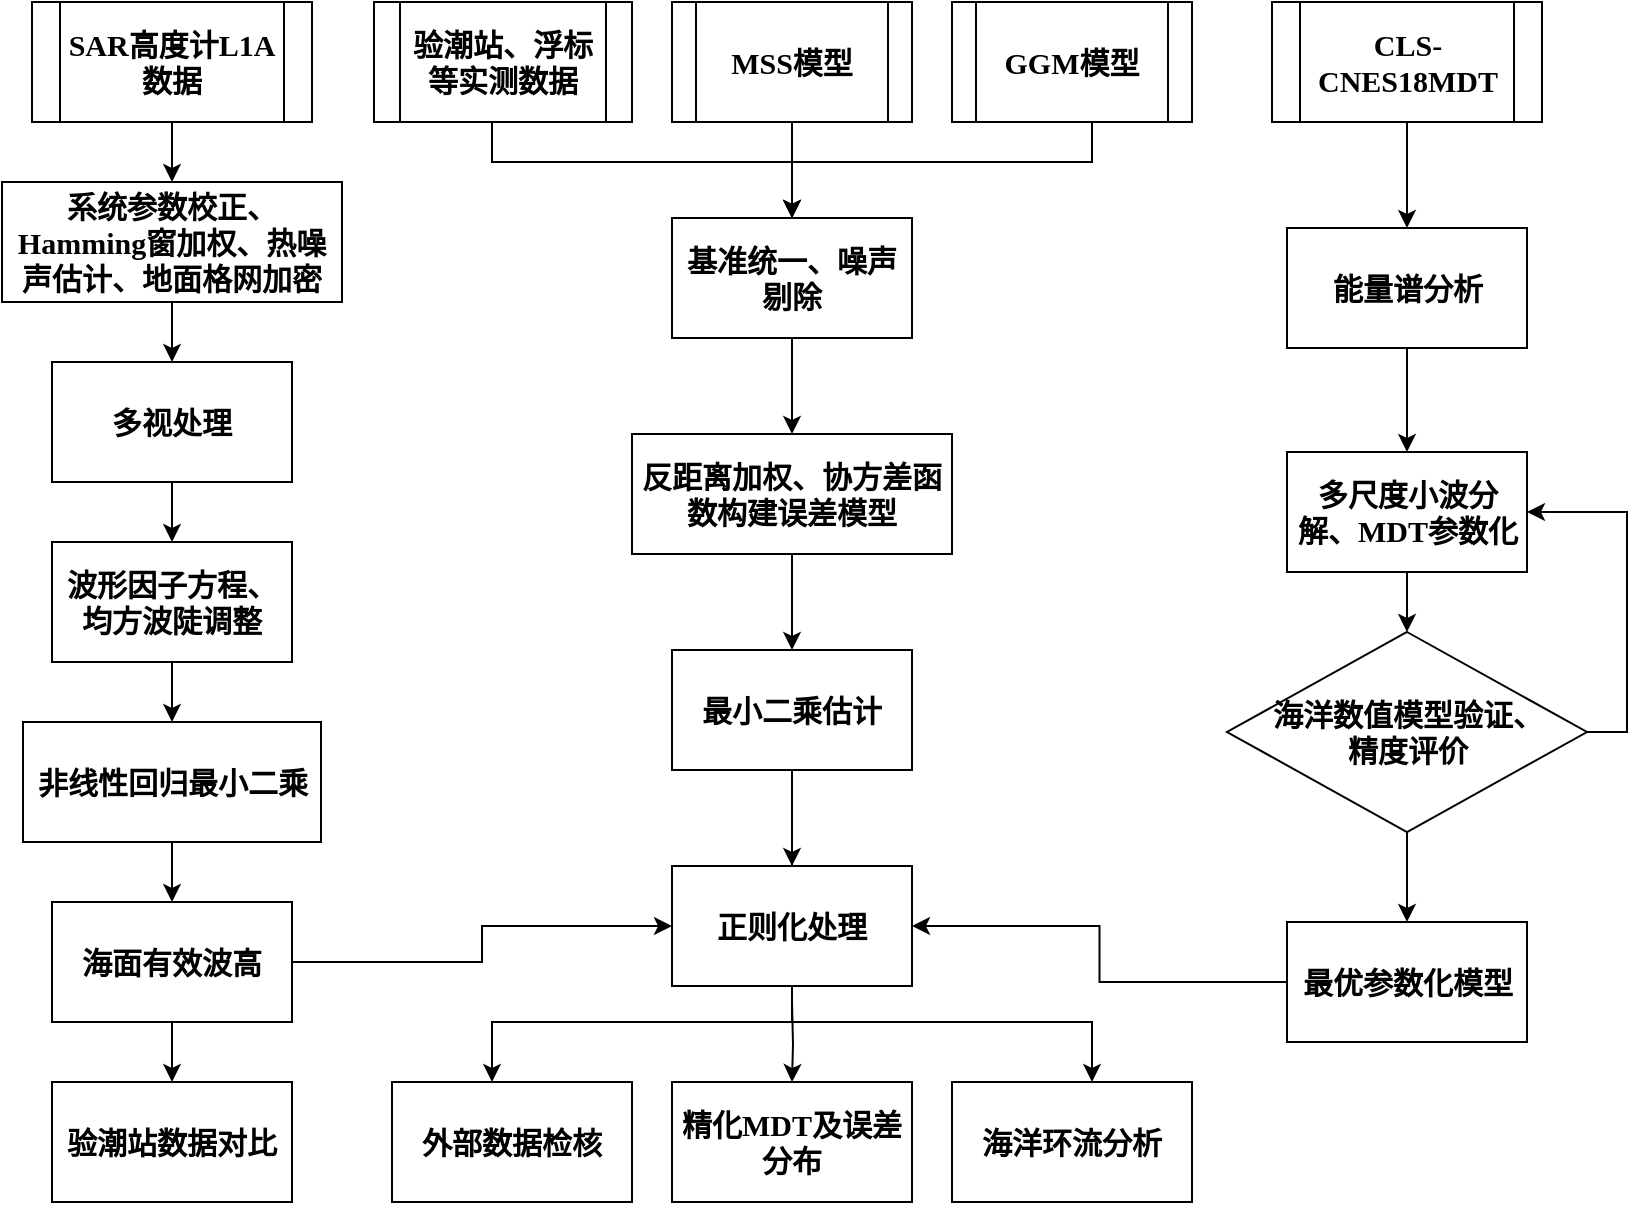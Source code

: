<mxfile version="12.9.6" type="github">
  <diagram id="_5CkWuqMf3LJzgiGWqKs" name="Page-1">
    <mxGraphModel dx="898" dy="482" grid="1" gridSize="10" guides="1" tooltips="1" connect="1" arrows="1" fold="1" page="1" pageScale="1" pageWidth="850" pageHeight="1100" math="0" shadow="0">
      <root>
        <mxCell id="0" />
        <mxCell id="1" parent="0" />
        <mxCell id="XMBS7pqL-egp5hLZ02eN-5" value="" style="edgeStyle=orthogonalEdgeStyle;rounded=0;orthogonalLoop=1;jettySize=auto;html=1;fontFamily=Times New Roman;fontStyle=1;fontSize=15;" parent="1" source="XMBS7pqL-egp5hLZ02eN-1" target="XMBS7pqL-egp5hLZ02eN-4" edge="1">
          <mxGeometry relative="1" as="geometry" />
        </mxCell>
        <mxCell id="XMBS7pqL-egp5hLZ02eN-1" value="SAR高度计L1A数据" style="shape=process;whiteSpace=wrap;html=1;backgroundOutline=1;fontFamily=Times New Roman;fontStyle=1;fontSize=15;" parent="1" vertex="1">
          <mxGeometry x="49" y="30" width="140" height="60" as="geometry" />
        </mxCell>
        <mxCell id="XMBS7pqL-egp5hLZ02eN-7" value="" style="edgeStyle=orthogonalEdgeStyle;rounded=0;orthogonalLoop=1;jettySize=auto;html=1;fontFamily=Times New Roman;fontStyle=1;fontSize=15;" parent="1" source="XMBS7pqL-egp5hLZ02eN-4" target="XMBS7pqL-egp5hLZ02eN-6" edge="1">
          <mxGeometry relative="1" as="geometry" />
        </mxCell>
        <mxCell id="XMBS7pqL-egp5hLZ02eN-4" value="系统参数校正、Hamming窗加权、热噪声估计、地面格网加密" style="rounded=0;whiteSpace=wrap;html=1;fontFamily=Times New Roman;fontStyle=1;fontSize=15;" parent="1" vertex="1">
          <mxGeometry x="34" y="120" width="170" height="60" as="geometry" />
        </mxCell>
        <mxCell id="XMBS7pqL-egp5hLZ02eN-9" value="" style="edgeStyle=orthogonalEdgeStyle;rounded=0;orthogonalLoop=1;jettySize=auto;html=1;fontFamily=Times New Roman;fontStyle=1;fontSize=15;" parent="1" source="XMBS7pqL-egp5hLZ02eN-6" target="XMBS7pqL-egp5hLZ02eN-8" edge="1">
          <mxGeometry relative="1" as="geometry" />
        </mxCell>
        <mxCell id="XMBS7pqL-egp5hLZ02eN-6" value="&lt;span style=&quot;white-space: normal; font-size: 15px;&quot;&gt;多视处理&lt;/span&gt;" style="rounded=0;whiteSpace=wrap;html=1;fontFamily=Times New Roman;fontStyle=1;fontSize=15;" parent="1" vertex="1">
          <mxGeometry x="59" y="210" width="120" height="60" as="geometry" />
        </mxCell>
        <mxCell id="XMBS7pqL-egp5hLZ02eN-11" value="" style="edgeStyle=orthogonalEdgeStyle;rounded=0;orthogonalLoop=1;jettySize=auto;html=1;fontFamily=Times New Roman;fontStyle=1;fontSize=15;" parent="1" source="XMBS7pqL-egp5hLZ02eN-8" target="XMBS7pqL-egp5hLZ02eN-10" edge="1">
          <mxGeometry relative="1" as="geometry" />
        </mxCell>
        <mxCell id="XMBS7pqL-egp5hLZ02eN-8" value="&lt;span style=&quot;white-space: normal; font-size: 15px;&quot;&gt;波形因子方程、均方波陡调整&lt;/span&gt;" style="rounded=0;whiteSpace=wrap;html=1;fontFamily=Times New Roman;fontStyle=1;fontSize=15;" parent="1" vertex="1">
          <mxGeometry x="59" y="300" width="120" height="60" as="geometry" />
        </mxCell>
        <mxCell id="XMBS7pqL-egp5hLZ02eN-13" value="" style="edgeStyle=orthogonalEdgeStyle;rounded=0;orthogonalLoop=1;jettySize=auto;html=1;fontFamily=Times New Roman;fontStyle=1;fontSize=15;" parent="1" source="XMBS7pqL-egp5hLZ02eN-10" target="XMBS7pqL-egp5hLZ02eN-12" edge="1">
          <mxGeometry relative="1" as="geometry" />
        </mxCell>
        <mxCell id="XMBS7pqL-egp5hLZ02eN-10" value="&lt;span style=&quot;white-space: normal; font-size: 15px;&quot;&gt;非线性回归最小二乘&lt;/span&gt;" style="rounded=0;whiteSpace=wrap;html=1;fontFamily=Times New Roman;fontStyle=1;fontSize=15;" parent="1" vertex="1">
          <mxGeometry x="44.5" y="390" width="149" height="60" as="geometry" />
        </mxCell>
        <mxCell id="XMBS7pqL-egp5hLZ02eN-15" value="" style="edgeStyle=orthogonalEdgeStyle;rounded=0;orthogonalLoop=1;jettySize=auto;html=1;fontFamily=Times New Roman;fontStyle=1;fontSize=15;" parent="1" source="XMBS7pqL-egp5hLZ02eN-12" target="XMBS7pqL-egp5hLZ02eN-14" edge="1">
          <mxGeometry relative="1" as="geometry" />
        </mxCell>
        <mxCell id="XMBS7pqL-egp5hLZ02eN-12" value="&lt;span style=&quot;white-space: normal; font-size: 15px;&quot;&gt;海面有效波高&lt;/span&gt;" style="rounded=0;whiteSpace=wrap;html=1;fontFamily=Times New Roman;fontStyle=1;fontSize=15;" parent="1" vertex="1">
          <mxGeometry x="59" y="480" width="120" height="60" as="geometry" />
        </mxCell>
        <mxCell id="XMBS7pqL-egp5hLZ02eN-57" style="edgeStyle=orthogonalEdgeStyle;rounded=0;orthogonalLoop=1;jettySize=auto;html=1;entryX=0;entryY=0.5;entryDx=0;entryDy=0;exitX=1;exitY=0.5;exitDx=0;exitDy=0;fontFamily=Times New Roman;fontStyle=1;fontSize=15;" parent="1" source="XMBS7pqL-egp5hLZ02eN-12" target="j7Tv1Ie19FKrfCCoHS4v-1" edge="1">
          <mxGeometry relative="1" as="geometry" />
        </mxCell>
        <mxCell id="XMBS7pqL-egp5hLZ02eN-14" value="&lt;span style=&quot;white-space: normal; font-size: 15px;&quot;&gt;验潮站数据对比&lt;/span&gt;" style="rounded=0;whiteSpace=wrap;html=1;fontFamily=Times New Roman;fontStyle=1;fontSize=15;" parent="1" vertex="1">
          <mxGeometry x="59" y="570" width="120" height="60" as="geometry" />
        </mxCell>
        <mxCell id="XMBS7pqL-egp5hLZ02eN-58" value="" style="edgeStyle=orthogonalEdgeStyle;rounded=0;orthogonalLoop=1;jettySize=auto;html=1;fontFamily=Times New Roman;fontStyle=1;fontSize=15;" parent="1" source="XMBS7pqL-egp5hLZ02eN-16" target="XMBS7pqL-egp5hLZ02eN-17" edge="1">
          <mxGeometry relative="1" as="geometry" />
        </mxCell>
        <mxCell id="XMBS7pqL-egp5hLZ02eN-16" value="CLS-CNES18MDT" style="shape=process;whiteSpace=wrap;html=1;backgroundOutline=1;fontFamily=Times New Roman;fontStyle=1;fontSize=15;" parent="1" vertex="1">
          <mxGeometry x="669" y="30" width="135" height="60" as="geometry" />
        </mxCell>
        <mxCell id="XMBS7pqL-egp5hLZ02eN-20" value="" style="edgeStyle=orthogonalEdgeStyle;rounded=0;orthogonalLoop=1;jettySize=auto;html=1;fontFamily=Times New Roman;fontStyle=1;fontSize=15;" parent="1" source="XMBS7pqL-egp5hLZ02eN-17" target="XMBS7pqL-egp5hLZ02eN-19" edge="1">
          <mxGeometry relative="1" as="geometry" />
        </mxCell>
        <mxCell id="XMBS7pqL-egp5hLZ02eN-17" value="能量谱分析" style="rounded=0;whiteSpace=wrap;html=1;fontFamily=Times New Roman;fontStyle=1;fontSize=15;" parent="1" vertex="1">
          <mxGeometry x="676.5" y="143" width="120" height="60" as="geometry" />
        </mxCell>
        <mxCell id="XMBS7pqL-egp5hLZ02eN-22" value="" style="edgeStyle=orthogonalEdgeStyle;rounded=0;orthogonalLoop=1;jettySize=auto;html=1;fontFamily=Times New Roman;fontStyle=1;fontSize=15;" parent="1" source="XMBS7pqL-egp5hLZ02eN-19" target="XMBS7pqL-egp5hLZ02eN-21" edge="1">
          <mxGeometry relative="1" as="geometry" />
        </mxCell>
        <mxCell id="XMBS7pqL-egp5hLZ02eN-19" value="多尺度小波分解、MDT参数化" style="rounded=0;whiteSpace=wrap;html=1;fontFamily=Times New Roman;fontStyle=1;fontSize=15;" parent="1" vertex="1">
          <mxGeometry x="676.5" y="255" width="120" height="60" as="geometry" />
        </mxCell>
        <mxCell id="XMBS7pqL-egp5hLZ02eN-24" style="edgeStyle=orthogonalEdgeStyle;rounded=0;orthogonalLoop=1;jettySize=auto;html=1;entryX=1;entryY=0.5;entryDx=0;entryDy=0;exitX=1;exitY=0.5;exitDx=0;exitDy=0;fontFamily=Times New Roman;fontStyle=1;fontSize=15;" parent="1" source="XMBS7pqL-egp5hLZ02eN-21" target="XMBS7pqL-egp5hLZ02eN-19" edge="1">
          <mxGeometry relative="1" as="geometry" />
        </mxCell>
        <mxCell id="XMBS7pqL-egp5hLZ02eN-28" value="" style="edgeStyle=orthogonalEdgeStyle;rounded=0;orthogonalLoop=1;jettySize=auto;html=1;fontFamily=Times New Roman;fontStyle=1;fontSize=15;" parent="1" source="XMBS7pqL-egp5hLZ02eN-21" target="XMBS7pqL-egp5hLZ02eN-27" edge="1">
          <mxGeometry relative="1" as="geometry" />
        </mxCell>
        <mxCell id="XMBS7pqL-egp5hLZ02eN-21" value="海洋数值模型验证、&lt;br style=&quot;font-size: 15px;&quot;&gt;精度评价" style="rhombus;whiteSpace=wrap;html=1;fontFamily=Times New Roman;fontStyle=1;fontSize=15;" parent="1" vertex="1">
          <mxGeometry x="646.5" y="345" width="180" height="100" as="geometry" />
        </mxCell>
        <mxCell id="XMBS7pqL-egp5hLZ02eN-54" style="edgeStyle=orthogonalEdgeStyle;rounded=0;orthogonalLoop=1;jettySize=auto;html=1;entryX=1;entryY=0.5;entryDx=0;entryDy=0;fontFamily=Times New Roman;fontStyle=1;fontSize=15;" parent="1" source="XMBS7pqL-egp5hLZ02eN-27" target="j7Tv1Ie19FKrfCCoHS4v-1" edge="1">
          <mxGeometry relative="1" as="geometry" />
        </mxCell>
        <mxCell id="XMBS7pqL-egp5hLZ02eN-27" value="最优参数化模型" style="rounded=0;whiteSpace=wrap;html=1;fontFamily=Times New Roman;fontStyle=1;fontSize=15;" parent="1" vertex="1">
          <mxGeometry x="676.5" y="490" width="120" height="60" as="geometry" />
        </mxCell>
        <mxCell id="XMBS7pqL-egp5hLZ02eN-51" style="edgeStyle=orthogonalEdgeStyle;rounded=0;orthogonalLoop=1;jettySize=auto;html=1;entryX=0.5;entryY=0;entryDx=0;entryDy=0;fontFamily=Times New Roman;fontStyle=1;fontSize=15;" parent="1" source="XMBS7pqL-egp5hLZ02eN-29" target="XMBS7pqL-egp5hLZ02eN-34" edge="1">
          <mxGeometry relative="1" as="geometry">
            <Array as="points">
              <mxPoint x="279" y="110" />
              <mxPoint x="429" y="110" />
            </Array>
          </mxGeometry>
        </mxCell>
        <mxCell id="XMBS7pqL-egp5hLZ02eN-29" value="验潮站、浮标等实测数据" style="shape=process;whiteSpace=wrap;html=1;backgroundOutline=1;fontFamily=Times New Roman;fontStyle=1;fontSize=15;" parent="1" vertex="1">
          <mxGeometry x="220" y="30" width="129" height="60" as="geometry" />
        </mxCell>
        <mxCell id="XMBS7pqL-egp5hLZ02eN-33" value="" style="edgeStyle=orthogonalEdgeStyle;rounded=0;orthogonalLoop=1;jettySize=auto;html=1;entryX=0.5;entryY=0;entryDx=0;entryDy=0;fontFamily=Times New Roman;fontStyle=1;fontSize=15;" parent="1" source="XMBS7pqL-egp5hLZ02eN-30" target="XMBS7pqL-egp5hLZ02eN-34" edge="1">
          <mxGeometry relative="1" as="geometry">
            <mxPoint x="429" y="120" as="targetPoint" />
          </mxGeometry>
        </mxCell>
        <mxCell id="XMBS7pqL-egp5hLZ02eN-30" value="MSS模型" style="shape=process;whiteSpace=wrap;html=1;backgroundOutline=1;fontFamily=Times New Roman;fontStyle=1;fontSize=15;" parent="1" vertex="1">
          <mxGeometry x="369" y="30" width="120" height="60" as="geometry" />
        </mxCell>
        <mxCell id="XMBS7pqL-egp5hLZ02eN-52" style="edgeStyle=orthogonalEdgeStyle;rounded=0;orthogonalLoop=1;jettySize=auto;html=1;entryX=0.5;entryY=0;entryDx=0;entryDy=0;fontFamily=Times New Roman;fontStyle=1;fontSize=15;" parent="1" source="XMBS7pqL-egp5hLZ02eN-31" target="XMBS7pqL-egp5hLZ02eN-34" edge="1">
          <mxGeometry relative="1" as="geometry">
            <mxPoint x="429" y="120" as="targetPoint" />
            <Array as="points">
              <mxPoint x="579" y="110" />
              <mxPoint x="429" y="110" />
            </Array>
          </mxGeometry>
        </mxCell>
        <mxCell id="XMBS7pqL-egp5hLZ02eN-31" value="&lt;span style=&quot;white-space: normal; font-size: 15px;&quot;&gt;GGM模型&lt;/span&gt;" style="shape=process;whiteSpace=wrap;html=1;backgroundOutline=1;fontFamily=Times New Roman;fontSize=15;fontColor=#000000;align=center;strokeColor=#000000;fillColor=#ffffff;fontStyle=1" parent="1" vertex="1">
          <mxGeometry x="509" y="30" width="120" height="60" as="geometry" />
        </mxCell>
        <mxCell id="XMBS7pqL-egp5hLZ02eN-36" value="" style="edgeStyle=orthogonalEdgeStyle;rounded=0;orthogonalLoop=1;jettySize=auto;html=1;fontFamily=Times New Roman;fontStyle=1;fontSize=15;" parent="1" source="XMBS7pqL-egp5hLZ02eN-34" target="XMBS7pqL-egp5hLZ02eN-35" edge="1">
          <mxGeometry relative="1" as="geometry" />
        </mxCell>
        <mxCell id="XMBS7pqL-egp5hLZ02eN-34" value="&lt;span style=&quot;white-space: normal; font-size: 15px;&quot;&gt;基准统一、噪声剔除&lt;/span&gt;" style="rounded=0;whiteSpace=wrap;html=1;fontFamily=Times New Roman;fontStyle=1;fontSize=15;" parent="1" vertex="1">
          <mxGeometry x="369" y="138" width="120" height="60" as="geometry" />
        </mxCell>
        <mxCell id="XMBS7pqL-egp5hLZ02eN-38" value="" style="edgeStyle=orthogonalEdgeStyle;rounded=0;orthogonalLoop=1;jettySize=auto;html=1;entryX=0.5;entryY=0;entryDx=0;entryDy=0;fontFamily=Times New Roman;fontStyle=1;fontSize=15;" parent="1" source="XMBS7pqL-egp5hLZ02eN-35" target="XMBS7pqL-egp5hLZ02eN-41" edge="1">
          <mxGeometry relative="1" as="geometry">
            <mxPoint x="429" y="345" as="targetPoint" />
          </mxGeometry>
        </mxCell>
        <mxCell id="XMBS7pqL-egp5hLZ02eN-35" value="&lt;span style=&quot;white-space: normal; font-size: 15px;&quot;&gt;反距离加权、协方差函数构建误差模型&lt;/span&gt;" style="rounded=0;whiteSpace=wrap;html=1;fontFamily=Times New Roman;fontStyle=1;fontSize=15;" parent="1" vertex="1">
          <mxGeometry x="349" y="246" width="160" height="60" as="geometry" />
        </mxCell>
        <mxCell id="XMBS7pqL-egp5hLZ02eN-49" style="edgeStyle=orthogonalEdgeStyle;rounded=0;orthogonalLoop=1;jettySize=auto;html=1;exitX=0.5;exitY=1;exitDx=0;exitDy=0;fontFamily=Times New Roman;fontStyle=1;fontSize=15;" parent="1" source="XMBS7pqL-egp5hLZ02eN-41" target="XMBS7pqL-egp5hLZ02eN-47" edge="1">
          <mxGeometry relative="1" as="geometry">
            <mxPoint x="429" y="550" as="sourcePoint" />
            <Array as="points">
              <mxPoint x="429" y="540" />
              <mxPoint x="579" y="540" />
            </Array>
          </mxGeometry>
        </mxCell>
        <mxCell id="XMBS7pqL-egp5hLZ02eN-50" style="edgeStyle=orthogonalEdgeStyle;rounded=0;orthogonalLoop=1;jettySize=auto;html=1;exitX=0.5;exitY=1;exitDx=0;exitDy=0;fontFamily=Times New Roman;fontStyle=1;fontSize=15;" parent="1" source="j7Tv1Ie19FKrfCCoHS4v-1" target="XMBS7pqL-egp5hLZ02eN-45" edge="1">
          <mxGeometry relative="1" as="geometry">
            <mxPoint x="429" y="550" as="sourcePoint" />
            <Array as="points">
              <mxPoint x="279" y="540" />
            </Array>
          </mxGeometry>
        </mxCell>
        <mxCell id="XMBS7pqL-egp5hLZ02eN-59" value="" style="edgeStyle=orthogonalEdgeStyle;rounded=0;orthogonalLoop=1;jettySize=auto;html=1;fontFamily=Times New Roman;fontStyle=1;fontSize=15;entryX=0.5;entryY=0;entryDx=0;entryDy=0;" parent="1" source="XMBS7pqL-egp5hLZ02eN-41" target="j7Tv1Ie19FKrfCCoHS4v-1" edge="1">
          <mxGeometry relative="1" as="geometry" />
        </mxCell>
        <mxCell id="XMBS7pqL-egp5hLZ02eN-41" value="&lt;span style=&quot;white-space: normal ; font-size: 15px&quot;&gt;最小二乘估计&lt;br style=&quot;font-size: 15px&quot;&gt;&lt;/span&gt;" style="rounded=0;whiteSpace=wrap;html=1;fontFamily=Times New Roman;fontStyle=1;fontSize=15;" parent="1" vertex="1">
          <mxGeometry x="369" y="354" width="120" height="60" as="geometry" />
        </mxCell>
        <mxCell id="XMBS7pqL-egp5hLZ02eN-43" value="精化MDT及误差分布" style="rounded=0;whiteSpace=wrap;html=1;fontFamily=Times New Roman;fontStyle=1;fontSize=15;" parent="1" vertex="1">
          <mxGeometry x="369" y="570" width="120" height="60" as="geometry" />
        </mxCell>
        <mxCell id="XMBS7pqL-egp5hLZ02eN-47" value="海洋环流分析" style="rounded=0;whiteSpace=wrap;html=1;fontFamily=Times New Roman;fontStyle=1;fontSize=15;" parent="1" vertex="1">
          <mxGeometry x="509" y="570" width="120" height="60" as="geometry" />
        </mxCell>
        <mxCell id="XMBS7pqL-egp5hLZ02eN-45" value="&lt;span style=&quot;white-space: normal; font-size: 15px;&quot;&gt;外部数据检核&lt;/span&gt;" style="rounded=0;whiteSpace=wrap;html=1;fontFamily=Times New Roman;fontStyle=1;fontSize=15;" parent="1" vertex="1">
          <mxGeometry x="229" y="570" width="120" height="60" as="geometry" />
        </mxCell>
        <mxCell id="j7Tv1Ie19FKrfCCoHS4v-1" value="&lt;span style=&quot;font-weight: 700 ; white-space: normal&quot;&gt;正则化处理&lt;/span&gt;" style="rounded=0;whiteSpace=wrap;html=1;fontFamily=Times New Roman;fontSize=15;" vertex="1" parent="1">
          <mxGeometry x="369" y="462" width="120" height="60" as="geometry" />
        </mxCell>
        <mxCell id="j7Tv1Ie19FKrfCCoHS4v-2" style="edgeStyle=orthogonalEdgeStyle;rounded=0;orthogonalLoop=1;jettySize=auto;html=1;fontFamily=Times New Roman;fontStyle=1;fontSize=15;entryX=0.5;entryY=0;entryDx=0;entryDy=0;" edge="1" parent="1" target="XMBS7pqL-egp5hLZ02eN-43">
          <mxGeometry relative="1" as="geometry">
            <mxPoint x="429" y="530" as="sourcePoint" />
            <Array as="points" />
            <mxPoint x="279" y="570" as="targetPoint" />
          </mxGeometry>
        </mxCell>
      </root>
    </mxGraphModel>
  </diagram>
</mxfile>
